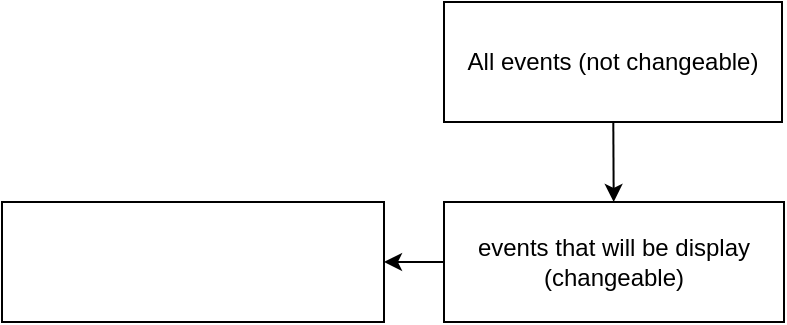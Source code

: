 <mxfile>
    <diagram id="yJjbeETRZRvCunTEUFRS" name="Page-1">
        <mxGraphModel dx="1041" dy="667" grid="1" gridSize="10" guides="1" tooltips="1" connect="1" arrows="1" fold="1" page="1" pageScale="1" pageWidth="850" pageHeight="1100" math="0" shadow="0">
            <root>
                <mxCell id="0"/>
                <mxCell id="1" parent="0"/>
                <mxCell id="5" value="" style="edgeStyle=none;html=1;" edge="1" parent="1" source="2" target="3">
                    <mxGeometry relative="1" as="geometry"/>
                </mxCell>
                <mxCell id="2" value="All events (not changeable)" style="whiteSpace=wrap;html=1;" vertex="1" parent="1">
                    <mxGeometry x="291" y="50" width="169" height="60" as="geometry"/>
                </mxCell>
                <mxCell id="6" value="" style="edgeStyle=none;html=1;" edge="1" parent="1" source="3" target="4">
                    <mxGeometry relative="1" as="geometry"/>
                </mxCell>
                <mxCell id="3" value="events that will be display (changeable)" style="whiteSpace=wrap;html=1;" vertex="1" parent="1">
                    <mxGeometry x="291" y="150" width="170" height="60" as="geometry"/>
                </mxCell>
                <mxCell id="4" value="" style="whiteSpace=wrap;html=1;" vertex="1" parent="1">
                    <mxGeometry x="70" y="150" width="191" height="60" as="geometry"/>
                </mxCell>
            </root>
        </mxGraphModel>
    </diagram>
</mxfile>